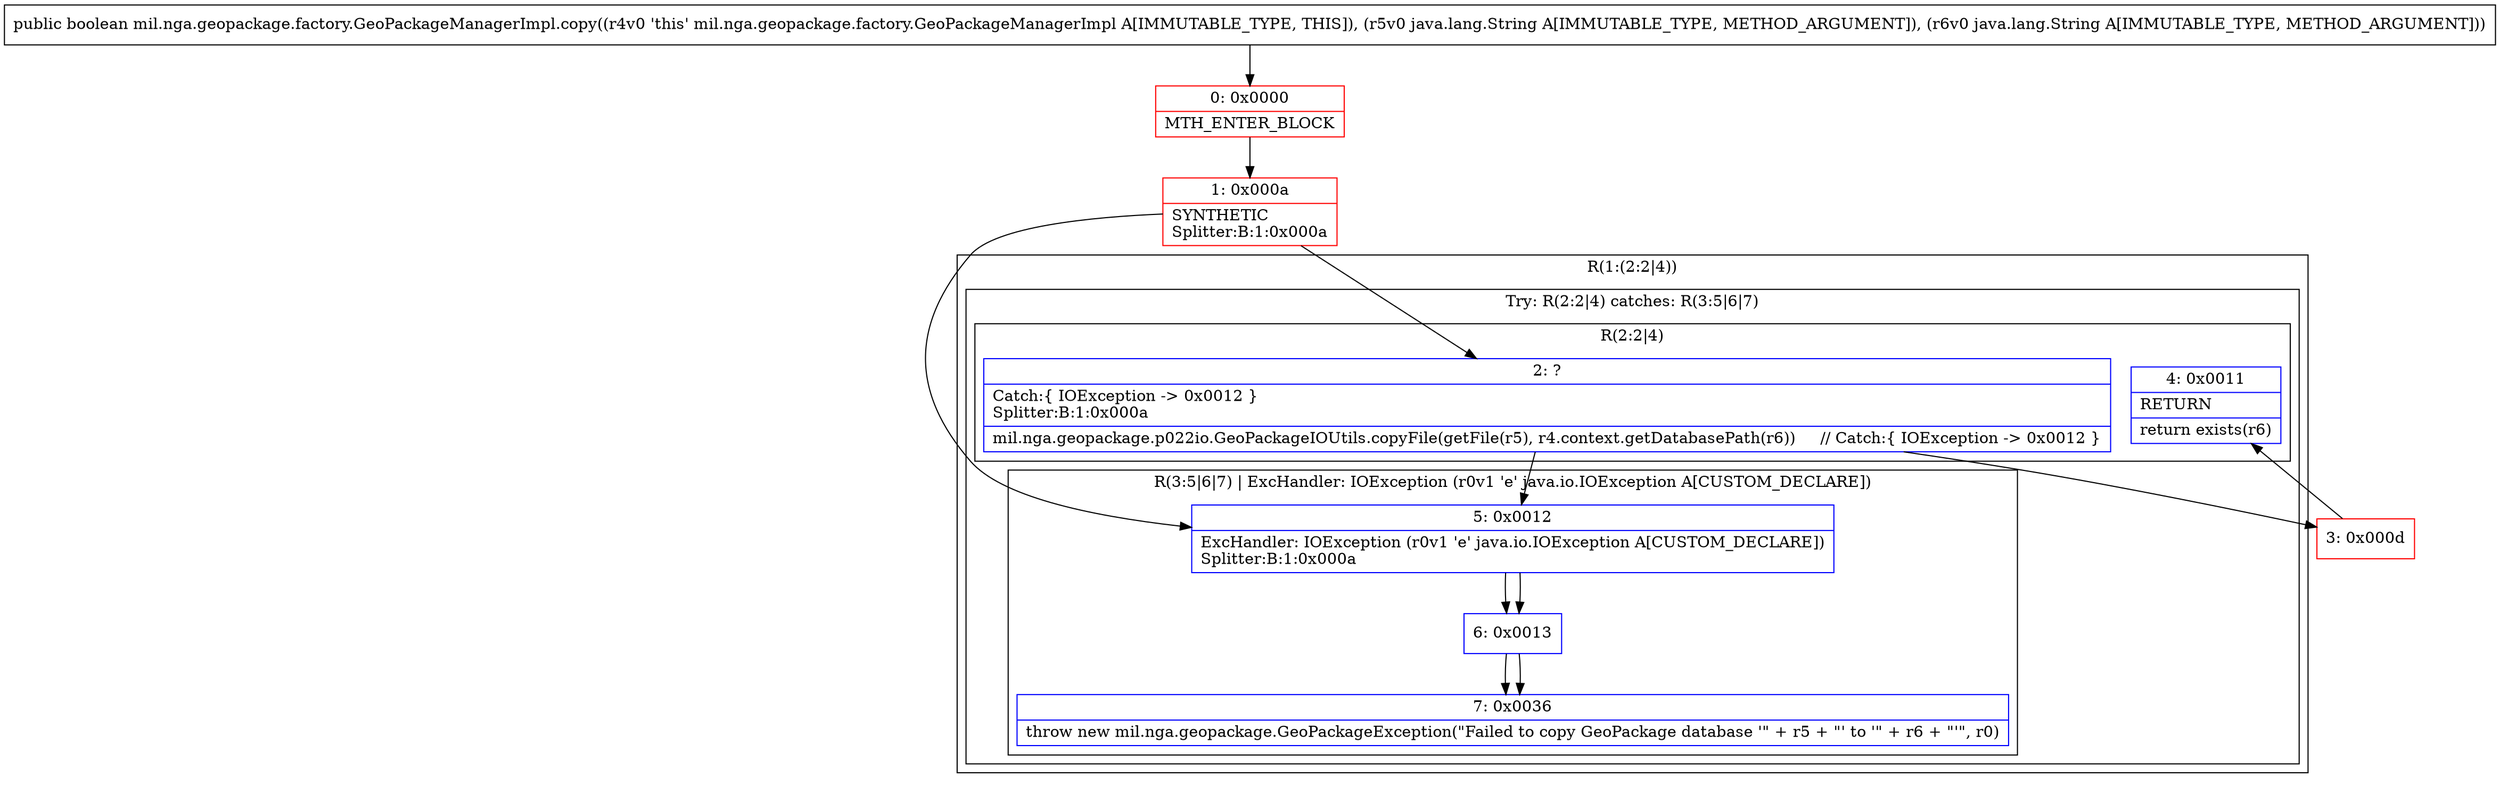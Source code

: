 digraph "CFG formil.nga.geopackage.factory.GeoPackageManagerImpl.copy(Ljava\/lang\/String;Ljava\/lang\/String;)Z" {
subgraph cluster_Region_936440334 {
label = "R(1:(2:2|4))";
node [shape=record,color=blue];
subgraph cluster_TryCatchRegion_864166454 {
label = "Try: R(2:2|4) catches: R(3:5|6|7)";
node [shape=record,color=blue];
subgraph cluster_Region_1696780347 {
label = "R(2:2|4)";
node [shape=record,color=blue];
Node_2 [shape=record,label="{2\:\ ?|Catch:\{ IOException \-\> 0x0012 \}\lSplitter:B:1:0x000a\l|mil.nga.geopackage.p022io.GeoPackageIOUtils.copyFile(getFile(r5), r4.context.getDatabasePath(r6))     \/\/ Catch:\{ IOException \-\> 0x0012 \}\l}"];
Node_4 [shape=record,label="{4\:\ 0x0011|RETURN\l|return exists(r6)\l}"];
}
subgraph cluster_Region_1136327769 {
label = "R(3:5|6|7) | ExcHandler: IOException (r0v1 'e' java.io.IOException A[CUSTOM_DECLARE])\l";
node [shape=record,color=blue];
Node_5 [shape=record,label="{5\:\ 0x0012|ExcHandler: IOException (r0v1 'e' java.io.IOException A[CUSTOM_DECLARE])\lSplitter:B:1:0x000a\l}"];
Node_6 [shape=record,label="{6\:\ 0x0013}"];
Node_7 [shape=record,label="{7\:\ 0x0036|throw new mil.nga.geopackage.GeoPackageException(\"Failed to copy GeoPackage database '\" + r5 + \"' to '\" + r6 + \"'\", r0)\l}"];
}
}
}
subgraph cluster_Region_1136327769 {
label = "R(3:5|6|7) | ExcHandler: IOException (r0v1 'e' java.io.IOException A[CUSTOM_DECLARE])\l";
node [shape=record,color=blue];
Node_5 [shape=record,label="{5\:\ 0x0012|ExcHandler: IOException (r0v1 'e' java.io.IOException A[CUSTOM_DECLARE])\lSplitter:B:1:0x000a\l}"];
Node_6 [shape=record,label="{6\:\ 0x0013}"];
Node_7 [shape=record,label="{7\:\ 0x0036|throw new mil.nga.geopackage.GeoPackageException(\"Failed to copy GeoPackage database '\" + r5 + \"' to '\" + r6 + \"'\", r0)\l}"];
}
Node_0 [shape=record,color=red,label="{0\:\ 0x0000|MTH_ENTER_BLOCK\l}"];
Node_1 [shape=record,color=red,label="{1\:\ 0x000a|SYNTHETIC\lSplitter:B:1:0x000a\l}"];
Node_3 [shape=record,color=red,label="{3\:\ 0x000d}"];
MethodNode[shape=record,label="{public boolean mil.nga.geopackage.factory.GeoPackageManagerImpl.copy((r4v0 'this' mil.nga.geopackage.factory.GeoPackageManagerImpl A[IMMUTABLE_TYPE, THIS]), (r5v0 java.lang.String A[IMMUTABLE_TYPE, METHOD_ARGUMENT]), (r6v0 java.lang.String A[IMMUTABLE_TYPE, METHOD_ARGUMENT])) }"];
MethodNode -> Node_0;
Node_2 -> Node_3;
Node_2 -> Node_5;
Node_5 -> Node_6;
Node_6 -> Node_7;
Node_5 -> Node_6;
Node_6 -> Node_7;
Node_0 -> Node_1;
Node_1 -> Node_2;
Node_1 -> Node_5;
Node_3 -> Node_4;
}

